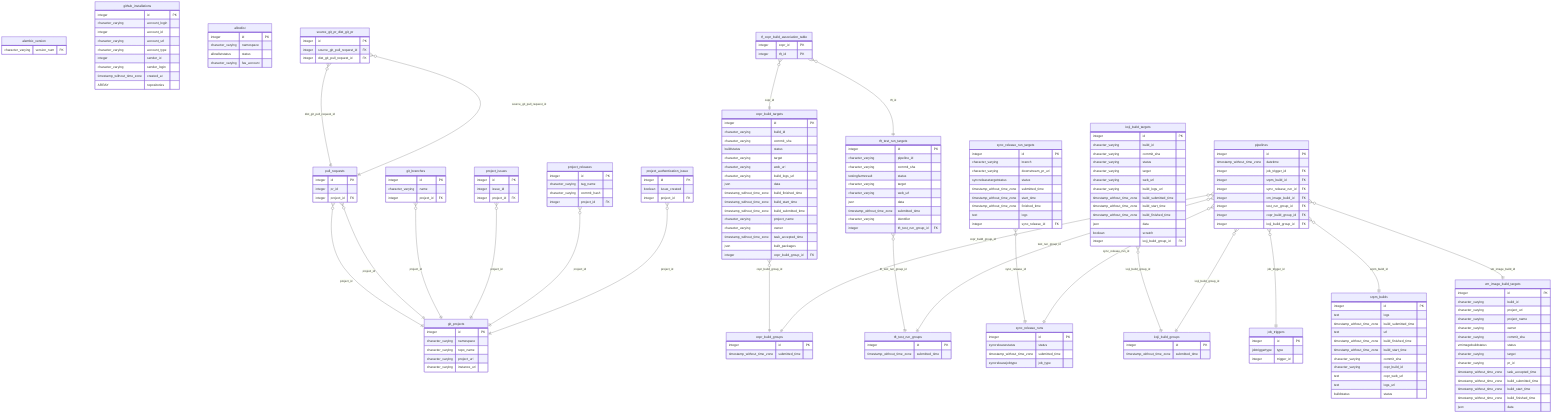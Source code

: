 erDiagram
    alembic_version {
        character_varying version_num PK
    }

    pull_requests {
        integer id PK
        integer pr_id
        integer project_id FK
    }

    git_branches {
        integer id PK
        character_varying name
        integer project_id FK
    }

    job_triggers {
        integer id PK
        jobtriggertype type
        integer trigger_id
    }

    project_issues {
        integer id PK
        integer issue_id
        integer project_id FK
    }

    project_releases {
        integer id PK
        character_varying tag_name
        character_varying commit_hash
        integer project_id FK
    }

    github_installations {
        integer id PK
        character_varying account_login
        integer account_id
        character_varying account_url
        character_varying account_type
        integer sender_id
        character_varying sender_login
        timestamp_without_time_zone created_at
        ARRAY repositories
    }

    project_authentication_issue {
        integer id PK
        boolean issue_created
        integer project_id FK
    }

    git_projects {
        integer id PK
        character_varying namespace
        character_varying repo_name
        character_varying project_url
        character_varying instance_url
    }

    srpm_builds {
        integer id PK
        text logs
        timestamp_without_time_zone build_submitted_time
        text url
        timestamp_without_time_zone build_finished_time
        timestamp_without_time_zone build_start_time
        character_varying commit_sha
        character_varying copr_build_id
        text copr_web_url
        text logs_url
        buildstatus status
    }

    allowlist {
        integer id PK
        character_varying namespace
        allowliststatus status
        character_varying fas_account
    }

    source_git_pr_dist_git_pr {
        integer id PK
        integer source_git_pull_request_id FK
        integer dist_git_pull_request_id FK
    }

    vm_image_build_targets {
        integer id PK
        character_varying build_id
        character_varying project_url
        character_varying project_name
        character_varying owner
        character_varying commit_sha
        vmimagebuildstatus status
        character_varying target
        character_varying pr_id
        timestamp_without_time_zone task_accepted_time
        timestamp_without_time_zone build_submitted_time
        timestamp_without_time_zone build_start_time
        timestamp_without_time_zone build_finished_time
        json data
    }

    sync_release_runs {
        integer id PK
        syncreleasestatus status
        timestamp_without_time_zone submitted_time
        syncreleasejobtype job_type
    }

    sync_release_run_targets {
        integer id PK
        character_varying branch
        character_varying downstream_pr_url
        syncreleasetargetstatus status
        timestamp_without_time_zone submitted_time
        timestamp_without_time_zone start_time
        timestamp_without_time_zone finished_time
        text logs
        integer sync_release_id FK
    }

    tf_copr_build_association_table {
        integer copr_id PK
        integer tft_id PK
    }

    tft_test_run_targets {
        integer id PK
        character_varying pipeline_id
        character_varying commit_sha
        testingfarmresult status
        character_varying target
        character_varying web_url
        json data
        timestamp_without_time_zone submitted_time
        character_varying identifier
        integer tft_test_run_group_id FK
    }

    tft_test_run_groups {
        integer id PK
        timestamp_without_time_zone submitted_time
    }

    copr_build_targets {
        integer id PK
        character_varying build_id
        character_varying commit_sha
        buildstatus status
        character_varying target
        character_varying web_url
        character_varying build_logs_url
        json data
        timestamp_without_time_zone build_finished_time
        timestamp_without_time_zone build_start_time
        timestamp_without_time_zone build_submitted_time
        character_varying project_name
        character_varying owner
        timestamp_without_time_zone task_accepted_time
        json built_packages
        integer copr_build_group_id FK
    }

    copr_build_groups {
        integer id PK
        timestamp_without_time_zone submitted_time
    }

    koji_build_targets {
        integer id PK
        character_varying build_id
        character_varying commit_sha
        character_varying status
        character_varying target
        character_varying web_url
        character_varying build_logs_url
        timestamp_without_time_zone build_submitted_time
        timestamp_without_time_zone build_start_time
        timestamp_without_time_zone build_finished_time
        json data
        boolean scratch
        integer koji_build_group_id FK
    }

    koji_build_groups {
        integer id PK
        timestamp_without_time_zone submitted_time
    }

    pipelines {
        integer id PK
        timestamp_without_time_zone datetime
        integer job_trigger_id FK
        integer srpm_build_id FK
        integer sync_release_run_id FK
        integer vm_image_build_id FK
        integer test_run_group_id FK
        integer copr_build_group_id FK
        integer koji_build_group_id FK
    }

    pull_requests }o--|| git_projects : "project_id"
    pull_requests }o--|| git_projects : "project_id"
    source_git_pr_dist_git_pr }o--|| pull_requests : "dist_git_pull_request_id"
    source_git_pr_dist_git_pr }o--|| pull_requests : "source_git_pull_request_id"
    git_branches }o--|| git_projects : "project_id"
    pipelines }o--|| job_triggers : "job_trigger_id"
    project_issues }o--|| git_projects : "project_id"
    project_releases }o--|| git_projects : "project_id"
    project_authentication_issue }o--|| git_projects : "project_id"
    pipelines }o--|| srpm_builds : "srpm_build_id"
    pipelines }o--|| vm_image_build_targets : "vm_image_build_id"
    sync_release_run_targets }o--|| sync_release_runs : "sync_release_id"
    pipelines }o--|| sync_release_runs : "sync_release_run_id"
    tf_copr_build_association_table }o--|| copr_build_targets : "copr_id"
    tf_copr_build_association_table }o--|| tft_test_run_targets : "tft_id"
    tft_test_run_targets }o--|| tft_test_run_groups : "tft_test_run_group_id"
    pipelines }o--|| tft_test_run_groups : "test_run_group_id"
    copr_build_targets }o--|| copr_build_groups : "copr_build_group_id"
    pipelines }o--|| copr_build_groups : "copr_build_group_id"
    koji_build_targets }o--|| koji_build_groups : "koji_build_group_id"
    pipelines }o--|| koji_build_groups : "koji_build_group_id"